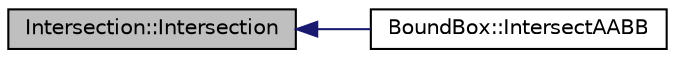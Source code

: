 digraph "Intersection::Intersection"
{
  edge [fontname="Helvetica",fontsize="10",labelfontname="Helvetica",labelfontsize="10"];
  node [fontname="Helvetica",fontsize="10",shape=record];
  rankdir="LR";
  Node1 [label="Intersection::Intersection",height=0.2,width=0.4,color="black", fillcolor="grey75", style="filled", fontcolor="black"];
  Node1 -> Node2 [dir="back",color="midnightblue",fontsize="10",style="solid",fontname="Helvetica"];
  Node2 [label="BoundBox::IntersectAABB",height=0.2,width=0.4,color="black", fillcolor="white", style="filled",URL="$class_bound_box.html#ad1d249ab937cee6de313f1786f9d8b4f",tooltip="checks for collisions between 2 BoundBoxes "];
}
